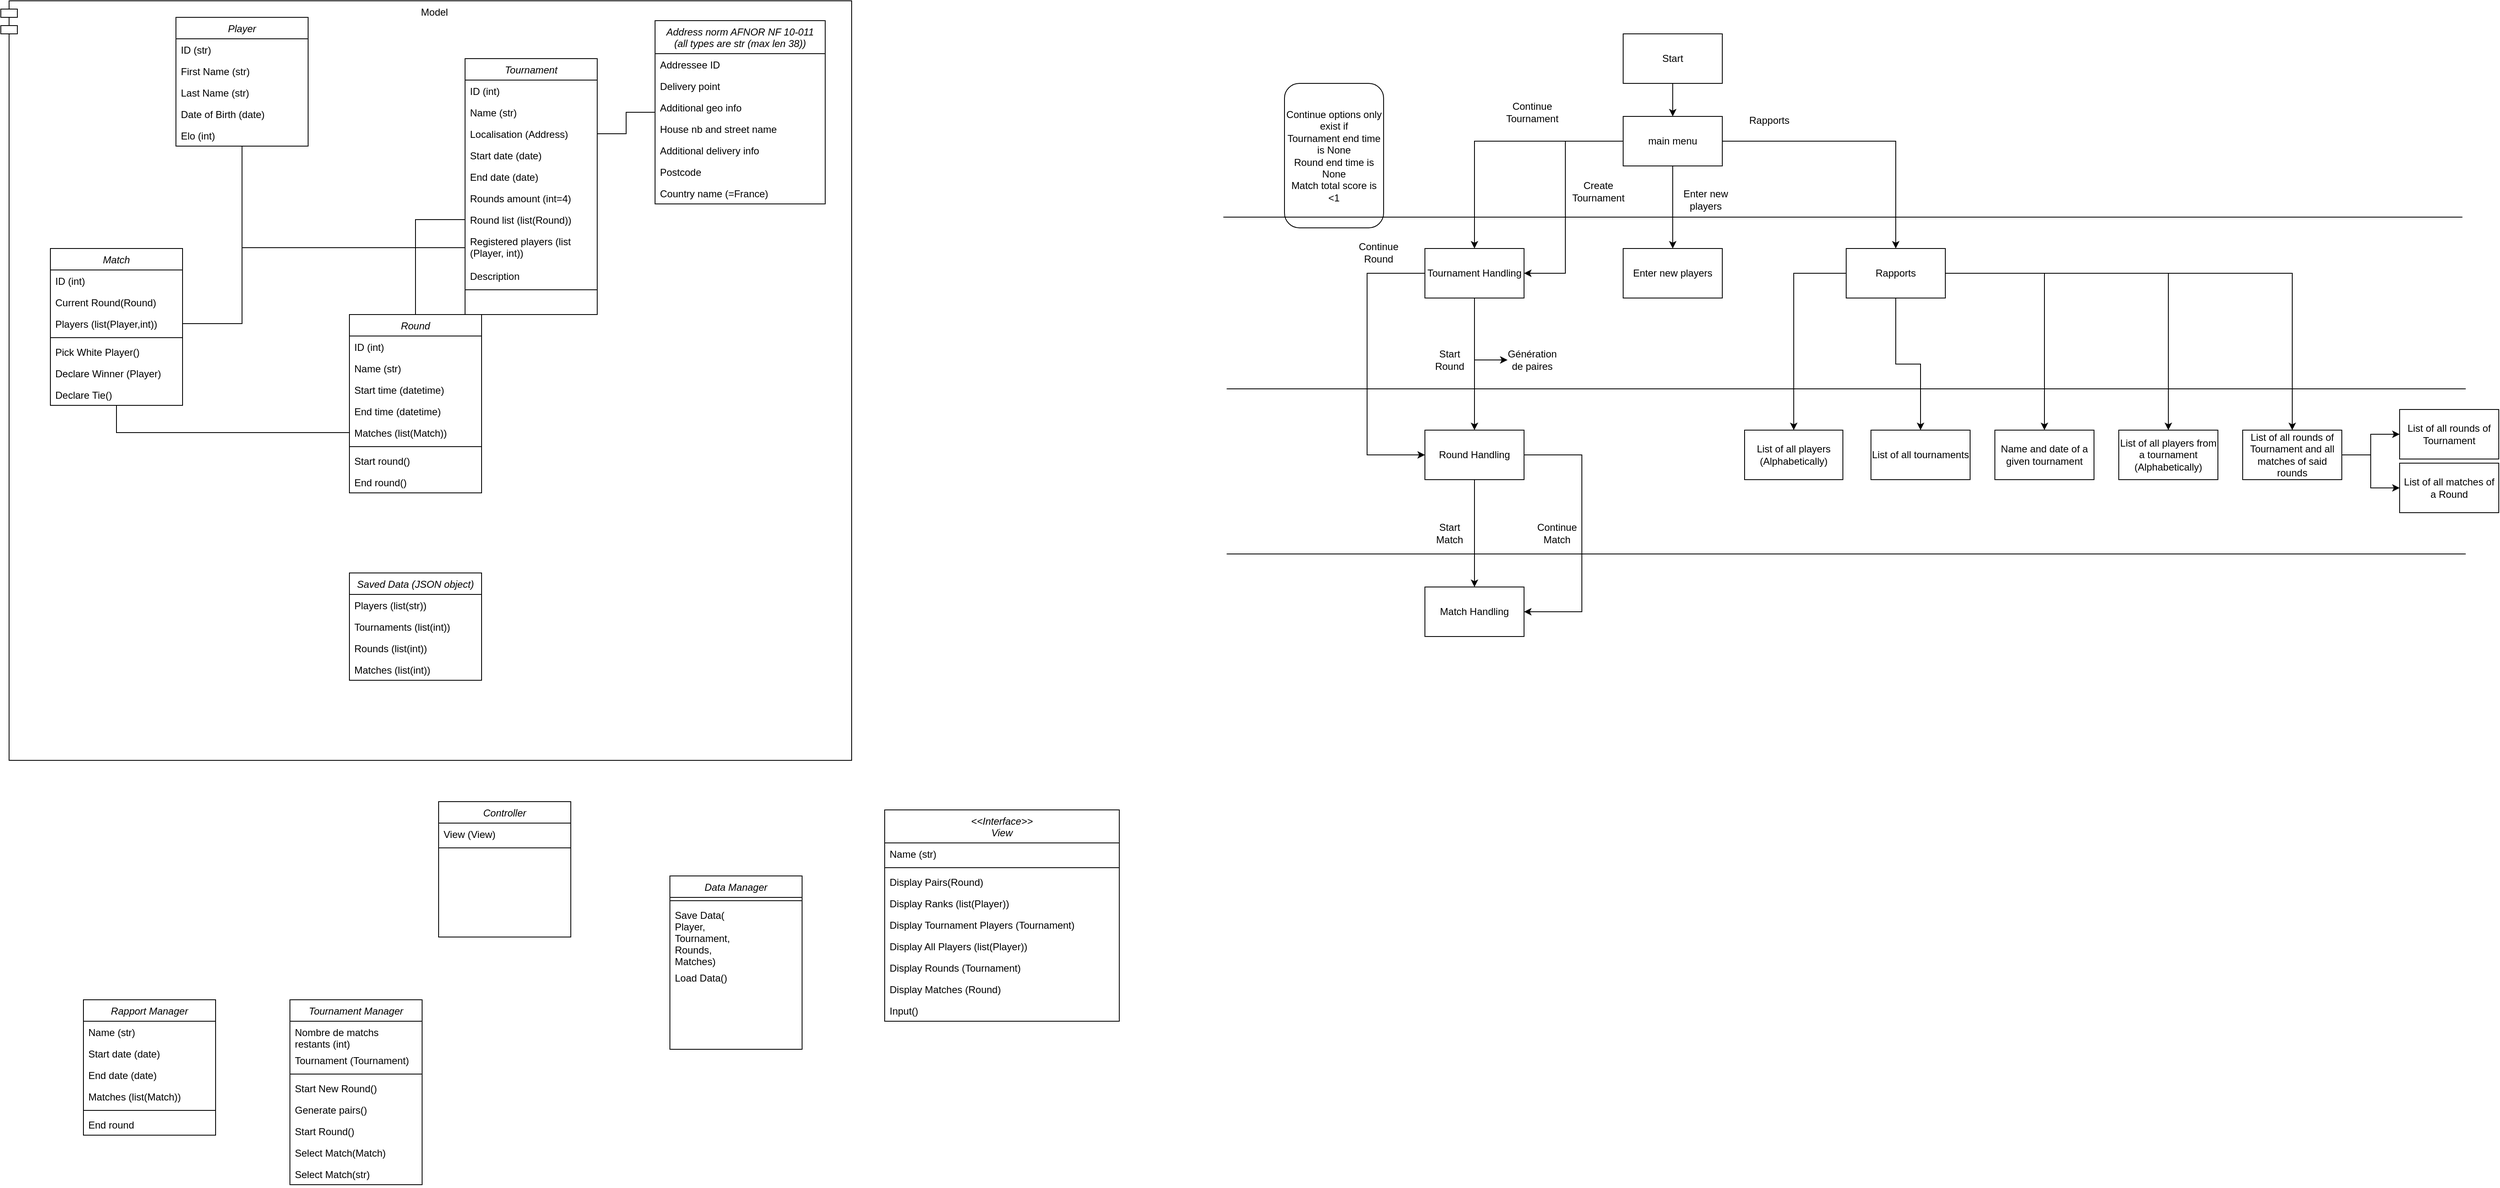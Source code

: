 <mxfile version="26.2.14">
  <diagram id="C5RBs43oDa-KdzZeNtuy" name="Page-1">
    <mxGraphModel dx="2864" dy="1141" grid="1" gridSize="10" guides="1" tooltips="1" connect="1" arrows="1" fold="1" page="1" pageScale="1" pageWidth="827" pageHeight="1169" math="0" shadow="0">
      <root>
        <mxCell id="WIyWlLk6GJQsqaUBKTNV-0" />
        <mxCell id="WIyWlLk6GJQsqaUBKTNV-1" parent="WIyWlLk6GJQsqaUBKTNV-0" />
        <mxCell id="ZnFAinwgTdMH8Z2mTddi-88" value="Model" style="shape=module;align=left;spacingLeft=20;align=center;verticalAlign=top;whiteSpace=wrap;html=1;movable=0;resizable=0;rotatable=0;deletable=0;editable=0;locked=1;connectable=0;" parent="WIyWlLk6GJQsqaUBKTNV-1" vertex="1">
          <mxGeometry x="-250" y="30" width="1030" height="920" as="geometry" />
        </mxCell>
        <mxCell id="ZnFAinwgTdMH8Z2mTddi-73" style="edgeStyle=orthogonalEdgeStyle;rounded=0;orthogonalLoop=1;jettySize=auto;html=1;endArrow=none;endFill=0;" parent="WIyWlLk6GJQsqaUBKTNV-1" source="zkfFHV4jXpPFQw0GAbJ--0" target="ZnFAinwgTdMH8Z2mTddi-44" edge="1">
          <mxGeometry relative="1" as="geometry" />
        </mxCell>
        <mxCell id="zkfFHV4jXpPFQw0GAbJ--0" value="Player" style="swimlane;fontStyle=2;align=center;verticalAlign=top;childLayout=stackLayout;horizontal=1;startSize=26;horizontalStack=0;resizeParent=1;resizeLast=0;collapsible=1;marginBottom=0;rounded=0;shadow=0;strokeWidth=1;" parent="WIyWlLk6GJQsqaUBKTNV-1" vertex="1">
          <mxGeometry x="-38" y="50" width="160" height="156" as="geometry">
            <mxRectangle x="230" y="140" width="160" height="26" as="alternateBounds" />
          </mxGeometry>
        </mxCell>
        <mxCell id="Ec7sMzVdLCX5uUoUKSBG-9" value="ID (str)" style="text;align=left;verticalAlign=top;spacingLeft=4;spacingRight=4;overflow=hidden;rotatable=0;points=[[0,0.5],[1,0.5]];portConstraint=eastwest;" parent="zkfFHV4jXpPFQw0GAbJ--0" vertex="1">
          <mxGeometry y="26" width="160" height="26" as="geometry" />
        </mxCell>
        <mxCell id="zkfFHV4jXpPFQw0GAbJ--1" value="First Name (str)" style="text;align=left;verticalAlign=top;spacingLeft=4;spacingRight=4;overflow=hidden;rotatable=0;points=[[0,0.5],[1,0.5]];portConstraint=eastwest;" parent="zkfFHV4jXpPFQw0GAbJ--0" vertex="1">
          <mxGeometry y="52" width="160" height="26" as="geometry" />
        </mxCell>
        <mxCell id="ZnFAinwgTdMH8Z2mTddi-0" value="Last Name (str)" style="text;align=left;verticalAlign=top;spacingLeft=4;spacingRight=4;overflow=hidden;rotatable=0;points=[[0,0.5],[1,0.5]];portConstraint=eastwest;" parent="zkfFHV4jXpPFQw0GAbJ--0" vertex="1">
          <mxGeometry y="78" width="160" height="26" as="geometry" />
        </mxCell>
        <mxCell id="zkfFHV4jXpPFQw0GAbJ--2" value="Date of Birth (date)" style="text;align=left;verticalAlign=top;spacingLeft=4;spacingRight=4;overflow=hidden;rotatable=0;points=[[0,0.5],[1,0.5]];portConstraint=eastwest;rounded=0;shadow=0;html=0;" parent="zkfFHV4jXpPFQw0GAbJ--0" vertex="1">
          <mxGeometry y="104" width="160" height="26" as="geometry" />
        </mxCell>
        <mxCell id="zkfFHV4jXpPFQw0GAbJ--3" value="Elo (int)" style="text;align=left;verticalAlign=top;spacingLeft=4;spacingRight=4;overflow=hidden;rotatable=0;points=[[0,0.5],[1,0.5]];portConstraint=eastwest;rounded=0;shadow=0;html=0;" parent="zkfFHV4jXpPFQw0GAbJ--0" vertex="1">
          <mxGeometry y="130" width="160" height="26" as="geometry" />
        </mxCell>
        <mxCell id="ZnFAinwgTdMH8Z2mTddi-27" value="Tournament" style="swimlane;fontStyle=2;align=center;verticalAlign=top;childLayout=stackLayout;horizontal=1;startSize=26;horizontalStack=0;resizeParent=1;resizeLast=0;collapsible=1;marginBottom=0;rounded=0;shadow=0;strokeWidth=1;" parent="WIyWlLk6GJQsqaUBKTNV-1" vertex="1">
          <mxGeometry x="312" y="100" width="160" height="310" as="geometry">
            <mxRectangle x="230" y="140" width="160" height="26" as="alternateBounds" />
          </mxGeometry>
        </mxCell>
        <mxCell id="Ec7sMzVdLCX5uUoUKSBG-7" value="ID (int)" style="text;align=left;verticalAlign=top;spacingLeft=4;spacingRight=4;overflow=hidden;rotatable=0;points=[[0,0.5],[1,0.5]];portConstraint=eastwest;" parent="ZnFAinwgTdMH8Z2mTddi-27" vertex="1">
          <mxGeometry y="26" width="160" height="26" as="geometry" />
        </mxCell>
        <mxCell id="ZnFAinwgTdMH8Z2mTddi-30" value="Name (str)" style="text;align=left;verticalAlign=top;spacingLeft=4;spacingRight=4;overflow=hidden;rotatable=0;points=[[0,0.5],[1,0.5]];portConstraint=eastwest;" parent="ZnFAinwgTdMH8Z2mTddi-27" vertex="1">
          <mxGeometry y="52" width="160" height="26" as="geometry" />
        </mxCell>
        <mxCell id="ZnFAinwgTdMH8Z2mTddi-32" value="Localisation (Address)" style="text;align=left;verticalAlign=top;spacingLeft=4;spacingRight=4;overflow=hidden;rotatable=0;points=[[0,0.5],[1,0.5]];portConstraint=eastwest;rounded=0;shadow=0;html=0;" parent="ZnFAinwgTdMH8Z2mTddi-27" vertex="1">
          <mxGeometry y="78" width="160" height="26" as="geometry" />
        </mxCell>
        <mxCell id="ZnFAinwgTdMH8Z2mTddi-31" value="Start date (date)" style="text;align=left;verticalAlign=top;spacingLeft=4;spacingRight=4;overflow=hidden;rotatable=0;points=[[0,0.5],[1,0.5]];portConstraint=eastwest;rounded=0;shadow=0;html=0;" parent="ZnFAinwgTdMH8Z2mTddi-27" vertex="1">
          <mxGeometry y="104" width="160" height="26" as="geometry" />
        </mxCell>
        <mxCell id="ZnFAinwgTdMH8Z2mTddi-43" value="End date (date)" style="text;align=left;verticalAlign=top;spacingLeft=4;spacingRight=4;overflow=hidden;rotatable=0;points=[[0,0.5],[1,0.5]];portConstraint=eastwest;rounded=0;shadow=0;html=0;" parent="ZnFAinwgTdMH8Z2mTddi-27" vertex="1">
          <mxGeometry y="130" width="160" height="26" as="geometry" />
        </mxCell>
        <mxCell id="ZnFAinwgTdMH8Z2mTddi-28" value="Rounds amount (int=4)" style="text;align=left;verticalAlign=top;spacingLeft=4;spacingRight=4;overflow=hidden;rotatable=0;points=[[0,0.5],[1,0.5]];portConstraint=eastwest;" parent="ZnFAinwgTdMH8Z2mTddi-27" vertex="1">
          <mxGeometry y="156" width="160" height="26" as="geometry" />
        </mxCell>
        <mxCell id="ZnFAinwgTdMH8Z2mTddi-29" value="Round list (list(Round))" style="text;align=left;verticalAlign=top;spacingLeft=4;spacingRight=4;overflow=hidden;rotatable=0;points=[[0,0.5],[1,0.5]];portConstraint=eastwest;rounded=0;shadow=0;html=0;" parent="ZnFAinwgTdMH8Z2mTddi-27" vertex="1">
          <mxGeometry y="182" width="160" height="26" as="geometry" />
        </mxCell>
        <mxCell id="ZnFAinwgTdMH8Z2mTddi-44" value="Registered players (list&#xa;(Player, int))" style="text;align=left;verticalAlign=top;spacingLeft=4;spacingRight=4;overflow=hidden;rotatable=0;points=[[0,0.5],[1,0.5]];portConstraint=eastwest;rounded=0;shadow=0;html=0;" parent="ZnFAinwgTdMH8Z2mTddi-27" vertex="1">
          <mxGeometry y="208" width="160" height="42" as="geometry" />
        </mxCell>
        <mxCell id="ZnFAinwgTdMH8Z2mTddi-45" value="Description" style="text;align=left;verticalAlign=top;spacingLeft=4;spacingRight=4;overflow=hidden;rotatable=0;points=[[0,0.5],[1,0.5]];portConstraint=eastwest;rounded=0;shadow=0;html=0;" parent="ZnFAinwgTdMH8Z2mTddi-27" vertex="1">
          <mxGeometry y="250" width="160" height="26" as="geometry" />
        </mxCell>
        <mxCell id="ZnFAinwgTdMH8Z2mTddi-97" value="" style="line;strokeWidth=1;fillColor=none;align=left;verticalAlign=middle;spacingTop=-1;spacingLeft=3;spacingRight=3;rotatable=0;labelPosition=right;points=[];portConstraint=eastwest;strokeColor=inherit;" parent="ZnFAinwgTdMH8Z2mTddi-27" vertex="1">
          <mxGeometry y="276" width="160" height="8" as="geometry" />
        </mxCell>
        <mxCell id="ZnFAinwgTdMH8Z2mTddi-72" style="edgeStyle=orthogonalEdgeStyle;rounded=0;orthogonalLoop=1;jettySize=auto;html=1;endArrow=none;endFill=0;" parent="WIyWlLk6GJQsqaUBKTNV-1" source="ZnFAinwgTdMH8Z2mTddi-34" target="ZnFAinwgTdMH8Z2mTddi-32" edge="1">
          <mxGeometry relative="1" as="geometry" />
        </mxCell>
        <mxCell id="ZnFAinwgTdMH8Z2mTddi-34" value="Address norm AFNOR NF 10-011 &#xa;(all types are str (max len 38))" style="swimlane;fontStyle=2;align=center;verticalAlign=top;childLayout=stackLayout;horizontal=1;startSize=40;horizontalStack=0;resizeParent=1;resizeLast=0;collapsible=1;marginBottom=0;rounded=0;shadow=0;strokeWidth=1;" parent="WIyWlLk6GJQsqaUBKTNV-1" vertex="1">
          <mxGeometry x="542" y="54" width="206" height="222" as="geometry">
            <mxRectangle x="230" y="140" width="160" height="26" as="alternateBounds" />
          </mxGeometry>
        </mxCell>
        <mxCell id="ZnFAinwgTdMH8Z2mTddi-35" value="Addressee ID " style="text;align=left;verticalAlign=top;spacingLeft=4;spacingRight=4;overflow=hidden;rotatable=0;points=[[0,0.5],[1,0.5]];portConstraint=eastwest;" parent="ZnFAinwgTdMH8Z2mTddi-34" vertex="1">
          <mxGeometry y="40" width="206" height="26" as="geometry" />
        </mxCell>
        <mxCell id="ZnFAinwgTdMH8Z2mTddi-36" value="Delivery point " style="text;align=left;verticalAlign=top;spacingLeft=4;spacingRight=4;overflow=hidden;rotatable=0;points=[[0,0.5],[1,0.5]];portConstraint=eastwest;" parent="ZnFAinwgTdMH8Z2mTddi-34" vertex="1">
          <mxGeometry y="66" width="206" height="26" as="geometry" />
        </mxCell>
        <mxCell id="ZnFAinwgTdMH8Z2mTddi-37" value="Additional geo info " style="text;align=left;verticalAlign=top;spacingLeft=4;spacingRight=4;overflow=hidden;rotatable=0;points=[[0,0.5],[1,0.5]];portConstraint=eastwest;rounded=0;shadow=0;html=0;" parent="ZnFAinwgTdMH8Z2mTddi-34" vertex="1">
          <mxGeometry y="92" width="206" height="26" as="geometry" />
        </mxCell>
        <mxCell id="ZnFAinwgTdMH8Z2mTddi-38" value="House nb and street name " style="text;align=left;verticalAlign=top;spacingLeft=4;spacingRight=4;overflow=hidden;rotatable=0;points=[[0,0.5],[1,0.5]];portConstraint=eastwest;rounded=0;shadow=0;html=0;" parent="ZnFAinwgTdMH8Z2mTddi-34" vertex="1">
          <mxGeometry y="118" width="206" height="26" as="geometry" />
        </mxCell>
        <mxCell id="ZnFAinwgTdMH8Z2mTddi-39" value="Additional delivery info" style="text;align=left;verticalAlign=top;spacingLeft=4;spacingRight=4;overflow=hidden;rotatable=0;points=[[0,0.5],[1,0.5]];portConstraint=eastwest;rounded=0;shadow=0;html=0;" parent="ZnFAinwgTdMH8Z2mTddi-34" vertex="1">
          <mxGeometry y="144" width="206" height="26" as="geometry" />
        </mxCell>
        <mxCell id="ZnFAinwgTdMH8Z2mTddi-41" value="Postcode" style="text;align=left;verticalAlign=top;spacingLeft=4;spacingRight=4;overflow=hidden;rotatable=0;points=[[0,0.5],[1,0.5]];portConstraint=eastwest;rounded=0;shadow=0;html=0;" parent="ZnFAinwgTdMH8Z2mTddi-34" vertex="1">
          <mxGeometry y="170" width="206" height="26" as="geometry" />
        </mxCell>
        <mxCell id="ZnFAinwgTdMH8Z2mTddi-42" value="Country name (=France)" style="text;align=left;verticalAlign=top;spacingLeft=4;spacingRight=4;overflow=hidden;rotatable=0;points=[[0,0.5],[1,0.5]];portConstraint=eastwest;rounded=0;shadow=0;html=0;" parent="ZnFAinwgTdMH8Z2mTddi-34" vertex="1">
          <mxGeometry y="196" width="206" height="26" as="geometry" />
        </mxCell>
        <mxCell id="ZnFAinwgTdMH8Z2mTddi-75" style="edgeStyle=orthogonalEdgeStyle;rounded=0;orthogonalLoop=1;jettySize=auto;html=1;endArrow=none;endFill=0;" parent="WIyWlLk6GJQsqaUBKTNV-1" source="ZnFAinwgTdMH8Z2mTddi-52" target="ZnFAinwgTdMH8Z2mTddi-29" edge="1">
          <mxGeometry relative="1" as="geometry" />
        </mxCell>
        <mxCell id="ZnFAinwgTdMH8Z2mTddi-52" value="Round" style="swimlane;fontStyle=2;align=center;verticalAlign=top;childLayout=stackLayout;horizontal=1;startSize=26;horizontalStack=0;resizeParent=1;resizeLast=0;collapsible=1;marginBottom=0;rounded=0;shadow=0;strokeWidth=1;" parent="WIyWlLk6GJQsqaUBKTNV-1" vertex="1">
          <mxGeometry x="172" y="410" width="160" height="216" as="geometry">
            <mxRectangle x="230" y="140" width="160" height="26" as="alternateBounds" />
          </mxGeometry>
        </mxCell>
        <mxCell id="Ec7sMzVdLCX5uUoUKSBG-8" value="ID (int)" style="text;align=left;verticalAlign=top;spacingLeft=4;spacingRight=4;overflow=hidden;rotatable=0;points=[[0,0.5],[1,0.5]];portConstraint=eastwest;" parent="ZnFAinwgTdMH8Z2mTddi-52" vertex="1">
          <mxGeometry y="26" width="160" height="26" as="geometry" />
        </mxCell>
        <mxCell id="ZnFAinwgTdMH8Z2mTddi-53" value="Name (str)" style="text;align=left;verticalAlign=top;spacingLeft=4;spacingRight=4;overflow=hidden;rotatable=0;points=[[0,0.5],[1,0.5]];portConstraint=eastwest;" parent="ZnFAinwgTdMH8Z2mTddi-52" vertex="1">
          <mxGeometry y="52" width="160" height="26" as="geometry" />
        </mxCell>
        <mxCell id="ZnFAinwgTdMH8Z2mTddi-78" value="Start time (datetime)" style="text;align=left;verticalAlign=top;spacingLeft=4;spacingRight=4;overflow=hidden;rotatable=0;points=[[0,0.5],[1,0.5]];portConstraint=eastwest;rounded=0;shadow=0;html=0;" parent="ZnFAinwgTdMH8Z2mTddi-52" vertex="1">
          <mxGeometry y="78" width="160" height="26" as="geometry" />
        </mxCell>
        <mxCell id="ZnFAinwgTdMH8Z2mTddi-79" value="End time (datetime)" style="text;align=left;verticalAlign=top;spacingLeft=4;spacingRight=4;overflow=hidden;rotatable=0;points=[[0,0.5],[1,0.5]];portConstraint=eastwest;rounded=0;shadow=0;html=0;" parent="ZnFAinwgTdMH8Z2mTddi-52" vertex="1">
          <mxGeometry y="104" width="160" height="26" as="geometry" />
        </mxCell>
        <mxCell id="ZnFAinwgTdMH8Z2mTddi-54" value="Matches (list(Match))" style="text;align=left;verticalAlign=top;spacingLeft=4;spacingRight=4;overflow=hidden;rotatable=0;points=[[0,0.5],[1,0.5]];portConstraint=eastwest;rounded=0;shadow=0;html=0;" parent="ZnFAinwgTdMH8Z2mTddi-52" vertex="1">
          <mxGeometry y="130" width="160" height="26" as="geometry" />
        </mxCell>
        <mxCell id="ZnFAinwgTdMH8Z2mTddi-69" value="" style="line;strokeWidth=1;fillColor=none;align=left;verticalAlign=middle;spacingTop=-1;spacingLeft=3;spacingRight=3;rotatable=0;labelPosition=right;points=[];portConstraint=eastwest;strokeColor=inherit;" parent="ZnFAinwgTdMH8Z2mTddi-52" vertex="1">
          <mxGeometry y="156" width="160" height="8" as="geometry" />
        </mxCell>
        <mxCell id="ZnFAinwgTdMH8Z2mTddi-82" value="Start round()" style="text;align=left;verticalAlign=top;spacingLeft=4;spacingRight=4;overflow=hidden;rotatable=0;points=[[0,0.5],[1,0.5]];portConstraint=eastwest;rounded=0;shadow=0;html=0;" parent="ZnFAinwgTdMH8Z2mTddi-52" vertex="1">
          <mxGeometry y="164" width="160" height="26" as="geometry" />
        </mxCell>
        <mxCell id="RgN3SPNd3dIga-DM6VTm-29" value="End round()" style="text;align=left;verticalAlign=top;spacingLeft=4;spacingRight=4;overflow=hidden;rotatable=0;points=[[0,0.5],[1,0.5]];portConstraint=eastwest;rounded=0;shadow=0;html=0;" parent="ZnFAinwgTdMH8Z2mTddi-52" vertex="1">
          <mxGeometry y="190" width="160" height="26" as="geometry" />
        </mxCell>
        <mxCell id="ZnFAinwgTdMH8Z2mTddi-83" style="edgeStyle=orthogonalEdgeStyle;rounded=0;orthogonalLoop=1;jettySize=auto;html=1;endArrow=none;endFill=0;" parent="WIyWlLk6GJQsqaUBKTNV-1" source="ZnFAinwgTdMH8Z2mTddi-76" target="ZnFAinwgTdMH8Z2mTddi-54" edge="1">
          <mxGeometry relative="1" as="geometry" />
        </mxCell>
        <mxCell id="ZnFAinwgTdMH8Z2mTddi-76" value="Match" style="swimlane;fontStyle=2;align=center;verticalAlign=top;childLayout=stackLayout;horizontal=1;startSize=26;horizontalStack=0;resizeParent=1;resizeLast=0;collapsible=1;marginBottom=0;rounded=0;shadow=0;strokeWidth=1;" parent="WIyWlLk6GJQsqaUBKTNV-1" vertex="1">
          <mxGeometry x="-190" y="330" width="160" height="190" as="geometry">
            <mxRectangle x="230" y="140" width="160" height="26" as="alternateBounds" />
          </mxGeometry>
        </mxCell>
        <mxCell id="Ec7sMzVdLCX5uUoUKSBG-10" value="ID (int)" style="text;align=left;verticalAlign=top;spacingLeft=4;spacingRight=4;overflow=hidden;rotatable=0;points=[[0,0.5],[1,0.5]];portConstraint=eastwest;" parent="ZnFAinwgTdMH8Z2mTddi-76" vertex="1">
          <mxGeometry y="26" width="160" height="26" as="geometry" />
        </mxCell>
        <mxCell id="Ec7sMzVdLCX5uUoUKSBG-42" value="Current Round(Round)" style="text;align=left;verticalAlign=top;spacingLeft=4;spacingRight=4;overflow=hidden;rotatable=0;points=[[0,0.5],[1,0.5]];portConstraint=eastwest;" parent="ZnFAinwgTdMH8Z2mTddi-76" vertex="1">
          <mxGeometry y="52" width="160" height="26" as="geometry" />
        </mxCell>
        <mxCell id="ZnFAinwgTdMH8Z2mTddi-80" value="Players (list(Player,int))" style="text;align=left;verticalAlign=top;spacingLeft=4;spacingRight=4;overflow=hidden;rotatable=0;points=[[0,0.5],[1,0.5]];portConstraint=eastwest;rounded=0;shadow=0;html=0;" parent="ZnFAinwgTdMH8Z2mTddi-76" vertex="1">
          <mxGeometry y="78" width="160" height="26" as="geometry" />
        </mxCell>
        <mxCell id="ZnFAinwgTdMH8Z2mTddi-81" value="" style="line;strokeWidth=1;fillColor=none;align=left;verticalAlign=middle;spacingTop=-1;spacingLeft=3;spacingRight=3;rotatable=0;labelPosition=right;points=[];portConstraint=eastwest;strokeColor=inherit;" parent="ZnFAinwgTdMH8Z2mTddi-76" vertex="1">
          <mxGeometry y="104" width="160" height="8" as="geometry" />
        </mxCell>
        <mxCell id="ZnFAinwgTdMH8Z2mTddi-86" value="Pick White Player()" style="text;align=left;verticalAlign=top;spacingLeft=4;spacingRight=4;overflow=hidden;rotatable=0;points=[[0,0.5],[1,0.5]];portConstraint=eastwest;rounded=0;shadow=0;html=0;" parent="ZnFAinwgTdMH8Z2mTddi-76" vertex="1">
          <mxGeometry y="112" width="160" height="26" as="geometry" />
        </mxCell>
        <mxCell id="ZnFAinwgTdMH8Z2mTddi-68" value="Declare Winner (Player)" style="text;align=left;verticalAlign=top;spacingLeft=4;spacingRight=4;overflow=hidden;rotatable=0;points=[[0,0.5],[1,0.5]];portConstraint=eastwest;rounded=0;shadow=0;html=0;" parent="ZnFAinwgTdMH8Z2mTddi-76" vertex="1">
          <mxGeometry y="138" width="160" height="26" as="geometry" />
        </mxCell>
        <mxCell id="ZnFAinwgTdMH8Z2mTddi-85" value="Declare Tie()" style="text;align=left;verticalAlign=top;spacingLeft=4;spacingRight=4;overflow=hidden;rotatable=0;points=[[0,0.5],[1,0.5]];portConstraint=eastwest;rounded=0;shadow=0;html=0;" parent="ZnFAinwgTdMH8Z2mTddi-76" vertex="1">
          <mxGeometry y="164" width="160" height="26" as="geometry" />
        </mxCell>
        <mxCell id="ZnFAinwgTdMH8Z2mTddi-84" style="edgeStyle=orthogonalEdgeStyle;rounded=0;orthogonalLoop=1;jettySize=auto;html=1;endArrow=none;endFill=0;" parent="WIyWlLk6GJQsqaUBKTNV-1" source="zkfFHV4jXpPFQw0GAbJ--0" target="ZnFAinwgTdMH8Z2mTddi-80" edge="1">
          <mxGeometry relative="1" as="geometry">
            <mxPoint x="52" y="242" as="sourcePoint" />
            <mxPoint x="112" y="547" as="targetPoint" />
          </mxGeometry>
        </mxCell>
        <mxCell id="ZnFAinwgTdMH8Z2mTddi-98" value="Rapport Manager" style="swimlane;fontStyle=2;align=center;verticalAlign=top;childLayout=stackLayout;horizontal=1;startSize=26;horizontalStack=0;resizeParent=1;resizeLast=0;collapsible=1;marginBottom=0;rounded=0;shadow=0;strokeWidth=1;" parent="WIyWlLk6GJQsqaUBKTNV-1" vertex="1">
          <mxGeometry x="-150" y="1240" width="160" height="164" as="geometry">
            <mxRectangle x="230" y="140" width="160" height="26" as="alternateBounds" />
          </mxGeometry>
        </mxCell>
        <mxCell id="ZnFAinwgTdMH8Z2mTddi-99" value="Name (str)" style="text;align=left;verticalAlign=top;spacingLeft=4;spacingRight=4;overflow=hidden;rotatable=0;points=[[0,0.5],[1,0.5]];portConstraint=eastwest;" parent="ZnFAinwgTdMH8Z2mTddi-98" vertex="1">
          <mxGeometry y="26" width="160" height="26" as="geometry" />
        </mxCell>
        <mxCell id="ZnFAinwgTdMH8Z2mTddi-100" value="Start date (date)" style="text;align=left;verticalAlign=top;spacingLeft=4;spacingRight=4;overflow=hidden;rotatable=0;points=[[0,0.5],[1,0.5]];portConstraint=eastwest;rounded=0;shadow=0;html=0;" parent="ZnFAinwgTdMH8Z2mTddi-98" vertex="1">
          <mxGeometry y="52" width="160" height="26" as="geometry" />
        </mxCell>
        <mxCell id="ZnFAinwgTdMH8Z2mTddi-101" value="End date (date)" style="text;align=left;verticalAlign=top;spacingLeft=4;spacingRight=4;overflow=hidden;rotatable=0;points=[[0,0.5],[1,0.5]];portConstraint=eastwest;rounded=0;shadow=0;html=0;" parent="ZnFAinwgTdMH8Z2mTddi-98" vertex="1">
          <mxGeometry y="78" width="160" height="26" as="geometry" />
        </mxCell>
        <mxCell id="ZnFAinwgTdMH8Z2mTddi-102" value="Matches (list(Match))" style="text;align=left;verticalAlign=top;spacingLeft=4;spacingRight=4;overflow=hidden;rotatable=0;points=[[0,0.5],[1,0.5]];portConstraint=eastwest;rounded=0;shadow=0;html=0;" parent="ZnFAinwgTdMH8Z2mTddi-98" vertex="1">
          <mxGeometry y="104" width="160" height="26" as="geometry" />
        </mxCell>
        <mxCell id="ZnFAinwgTdMH8Z2mTddi-103" value="" style="line;strokeWidth=1;fillColor=none;align=left;verticalAlign=middle;spacingTop=-1;spacingLeft=3;spacingRight=3;rotatable=0;labelPosition=right;points=[];portConstraint=eastwest;strokeColor=inherit;" parent="ZnFAinwgTdMH8Z2mTddi-98" vertex="1">
          <mxGeometry y="130" width="160" height="8" as="geometry" />
        </mxCell>
        <mxCell id="ZnFAinwgTdMH8Z2mTddi-104" value="End round" style="text;align=left;verticalAlign=top;spacingLeft=4;spacingRight=4;overflow=hidden;rotatable=0;points=[[0,0.5],[1,0.5]];portConstraint=eastwest;rounded=0;shadow=0;html=0;" parent="ZnFAinwgTdMH8Z2mTddi-98" vertex="1">
          <mxGeometry y="138" width="160" height="26" as="geometry" />
        </mxCell>
        <mxCell id="ZnFAinwgTdMH8Z2mTddi-112" value="Tournament Manager" style="swimlane;fontStyle=2;align=center;verticalAlign=top;childLayout=stackLayout;horizontal=1;startSize=26;horizontalStack=0;resizeParent=1;resizeLast=0;collapsible=1;marginBottom=0;rounded=0;shadow=0;strokeWidth=1;" parent="WIyWlLk6GJQsqaUBKTNV-1" vertex="1">
          <mxGeometry x="100" y="1240" width="160" height="224" as="geometry">
            <mxRectangle x="230" y="140" width="160" height="26" as="alternateBounds" />
          </mxGeometry>
        </mxCell>
        <mxCell id="ZnFAinwgTdMH8Z2mTddi-113" value="Nombre de matchs&#xa;restants (int)&#xa;" style="text;align=left;verticalAlign=top;spacingLeft=4;spacingRight=4;overflow=hidden;rotatable=0;points=[[0,0.5],[1,0.5]];portConstraint=eastwest;" parent="ZnFAinwgTdMH8Z2mTddi-112" vertex="1">
          <mxGeometry y="26" width="160" height="34" as="geometry" />
        </mxCell>
        <mxCell id="ZnFAinwgTdMH8Z2mTddi-114" value="Tournament (Tournament)" style="text;align=left;verticalAlign=top;spacingLeft=4;spacingRight=4;overflow=hidden;rotatable=0;points=[[0,0.5],[1,0.5]];portConstraint=eastwest;rounded=0;shadow=0;html=0;" parent="ZnFAinwgTdMH8Z2mTddi-112" vertex="1">
          <mxGeometry y="60" width="160" height="26" as="geometry" />
        </mxCell>
        <mxCell id="ZnFAinwgTdMH8Z2mTddi-117" value="" style="line;strokeWidth=1;fillColor=none;align=left;verticalAlign=middle;spacingTop=-1;spacingLeft=3;spacingRight=3;rotatable=0;labelPosition=right;points=[];portConstraint=eastwest;strokeColor=inherit;" parent="ZnFAinwgTdMH8Z2mTddi-112" vertex="1">
          <mxGeometry y="86" width="160" height="8" as="geometry" />
        </mxCell>
        <mxCell id="RgN3SPNd3dIga-DM6VTm-24" value="Start New Round()" style="text;align=left;verticalAlign=top;spacingLeft=4;spacingRight=4;overflow=hidden;rotatable=0;points=[[0,0.5],[1,0.5]];portConstraint=eastwest;rounded=0;shadow=0;html=0;" parent="ZnFAinwgTdMH8Z2mTddi-112" vertex="1">
          <mxGeometry y="94" width="160" height="26" as="geometry" />
        </mxCell>
        <mxCell id="ZnFAinwgTdMH8Z2mTddi-118" value="Generate pairs()" style="text;align=left;verticalAlign=top;spacingLeft=4;spacingRight=4;overflow=hidden;rotatable=0;points=[[0,0.5],[1,0.5]];portConstraint=eastwest;rounded=0;shadow=0;html=0;" parent="ZnFAinwgTdMH8Z2mTddi-112" vertex="1">
          <mxGeometry y="120" width="160" height="26" as="geometry" />
        </mxCell>
        <mxCell id="RgN3SPNd3dIga-DM6VTm-25" value="Start Round()" style="text;align=left;verticalAlign=top;spacingLeft=4;spacingRight=4;overflow=hidden;rotatable=0;points=[[0,0.5],[1,0.5]];portConstraint=eastwest;rounded=0;shadow=0;html=0;" parent="ZnFAinwgTdMH8Z2mTddi-112" vertex="1">
          <mxGeometry y="146" width="160" height="26" as="geometry" />
        </mxCell>
        <mxCell id="RgN3SPNd3dIga-DM6VTm-26" value="Select Match(Match)" style="text;align=left;verticalAlign=top;spacingLeft=4;spacingRight=4;overflow=hidden;rotatable=0;points=[[0,0.5],[1,0.5]];portConstraint=eastwest;rounded=0;shadow=0;html=0;" parent="ZnFAinwgTdMH8Z2mTddi-112" vertex="1">
          <mxGeometry y="172" width="160" height="26" as="geometry" />
        </mxCell>
        <mxCell id="RgN3SPNd3dIga-DM6VTm-27" value="Select Match(str)" style="text;align=left;verticalAlign=top;spacingLeft=4;spacingRight=4;overflow=hidden;rotatable=0;points=[[0,0.5],[1,0.5]];portConstraint=eastwest;rounded=0;shadow=0;html=0;" parent="ZnFAinwgTdMH8Z2mTddi-112" vertex="1">
          <mxGeometry y="198" width="160" height="26" as="geometry" />
        </mxCell>
        <mxCell id="ZnFAinwgTdMH8Z2mTddi-119" value="&lt;&lt;Interface&gt;&gt;&#xa;View" style="swimlane;fontStyle=2;align=center;verticalAlign=top;childLayout=stackLayout;horizontal=1;startSize=40;horizontalStack=0;resizeParent=1;resizeLast=0;collapsible=1;marginBottom=0;rounded=0;shadow=0;strokeWidth=1;" parent="WIyWlLk6GJQsqaUBKTNV-1" vertex="1">
          <mxGeometry x="820" y="1010" width="284" height="256" as="geometry">
            <mxRectangle x="230" y="140" width="160" height="26" as="alternateBounds" />
          </mxGeometry>
        </mxCell>
        <mxCell id="ZnFAinwgTdMH8Z2mTddi-120" value="Name (str)" style="text;align=left;verticalAlign=top;spacingLeft=4;spacingRight=4;overflow=hidden;rotatable=0;points=[[0,0.5],[1,0.5]];portConstraint=eastwest;" parent="ZnFAinwgTdMH8Z2mTddi-119" vertex="1">
          <mxGeometry y="40" width="284" height="26" as="geometry" />
        </mxCell>
        <mxCell id="ZnFAinwgTdMH8Z2mTddi-124" value="" style="line;strokeWidth=1;fillColor=none;align=left;verticalAlign=middle;spacingTop=-1;spacingLeft=3;spacingRight=3;rotatable=0;labelPosition=right;points=[];portConstraint=eastwest;strokeColor=inherit;" parent="ZnFAinwgTdMH8Z2mTddi-119" vertex="1">
          <mxGeometry y="66" width="284" height="8" as="geometry" />
        </mxCell>
        <mxCell id="ZnFAinwgTdMH8Z2mTddi-125" value="Display Pairs(Round)" style="text;align=left;verticalAlign=top;spacingLeft=4;spacingRight=4;overflow=hidden;rotatable=0;points=[[0,0.5],[1,0.5]];portConstraint=eastwest;rounded=0;shadow=0;html=0;" parent="ZnFAinwgTdMH8Z2mTddi-119" vertex="1">
          <mxGeometry y="74" width="284" height="26" as="geometry" />
        </mxCell>
        <mxCell id="ZnFAinwgTdMH8Z2mTddi-126" value="Display Ranks (list(Player))" style="text;align=left;verticalAlign=top;spacingLeft=4;spacingRight=4;overflow=hidden;rotatable=0;points=[[0,0.5],[1,0.5]];portConstraint=eastwest;rounded=0;shadow=0;html=0;" parent="ZnFAinwgTdMH8Z2mTddi-119" vertex="1">
          <mxGeometry y="100" width="284" height="26" as="geometry" />
        </mxCell>
        <mxCell id="ZnFAinwgTdMH8Z2mTddi-127" value="Display Tournament Players (Tournament)" style="text;align=left;verticalAlign=top;spacingLeft=4;spacingRight=4;overflow=hidden;rotatable=0;points=[[0,0.5],[1,0.5]];portConstraint=eastwest;rounded=0;shadow=0;html=0;" parent="ZnFAinwgTdMH8Z2mTddi-119" vertex="1">
          <mxGeometry y="126" width="284" height="26" as="geometry" />
        </mxCell>
        <mxCell id="ZnFAinwgTdMH8Z2mTddi-128" value="Display All Players (list(Player))" style="text;align=left;verticalAlign=top;spacingLeft=4;spacingRight=4;overflow=hidden;rotatable=0;points=[[0,0.5],[1,0.5]];portConstraint=eastwest;rounded=0;shadow=0;html=0;" parent="ZnFAinwgTdMH8Z2mTddi-119" vertex="1">
          <mxGeometry y="152" width="284" height="26" as="geometry" />
        </mxCell>
        <mxCell id="ZnFAinwgTdMH8Z2mTddi-129" value="Display Rounds (Tournament)" style="text;align=left;verticalAlign=top;spacingLeft=4;spacingRight=4;overflow=hidden;rotatable=0;points=[[0,0.5],[1,0.5]];portConstraint=eastwest;rounded=0;shadow=0;html=0;" parent="ZnFAinwgTdMH8Z2mTddi-119" vertex="1">
          <mxGeometry y="178" width="284" height="26" as="geometry" />
        </mxCell>
        <mxCell id="ZnFAinwgTdMH8Z2mTddi-130" value="Display Matches (Round)" style="text;align=left;verticalAlign=top;spacingLeft=4;spacingRight=4;overflow=hidden;rotatable=0;points=[[0,0.5],[1,0.5]];portConstraint=eastwest;rounded=0;shadow=0;html=0;" parent="ZnFAinwgTdMH8Z2mTddi-119" vertex="1">
          <mxGeometry y="204" width="284" height="26" as="geometry" />
        </mxCell>
        <mxCell id="mP6jn5miRFolyepo5zsP-6" value="Input()" style="text;align=left;verticalAlign=top;spacingLeft=4;spacingRight=4;overflow=hidden;rotatable=0;points=[[0,0.5],[1,0.5]];portConstraint=eastwest;rounded=0;shadow=0;html=0;" parent="ZnFAinwgTdMH8Z2mTddi-119" vertex="1">
          <mxGeometry y="230" width="284" height="26" as="geometry" />
        </mxCell>
        <mxCell id="Ec7sMzVdLCX5uUoUKSBG-27" value="Data Manager" style="swimlane;fontStyle=2;align=center;verticalAlign=top;childLayout=stackLayout;horizontal=1;startSize=26;horizontalStack=0;resizeParent=1;resizeLast=0;collapsible=1;marginBottom=0;rounded=0;shadow=0;strokeWidth=1;" parent="WIyWlLk6GJQsqaUBKTNV-1" vertex="1">
          <mxGeometry x="560" y="1090" width="160" height="210" as="geometry">
            <mxRectangle x="230" y="140" width="160" height="26" as="alternateBounds" />
          </mxGeometry>
        </mxCell>
        <mxCell id="Ec7sMzVdLCX5uUoUKSBG-40" value="" style="line;strokeWidth=1;fillColor=none;align=left;verticalAlign=middle;spacingTop=-1;spacingLeft=3;spacingRight=3;rotatable=0;labelPosition=right;points=[];portConstraint=eastwest;strokeColor=inherit;" parent="Ec7sMzVdLCX5uUoUKSBG-27" vertex="1">
          <mxGeometry y="26" width="160" height="8" as="geometry" />
        </mxCell>
        <mxCell id="Ec7sMzVdLCX5uUoUKSBG-39" value="Save Data(&#xa;Player, &#xa;Tournament,&#xa;Rounds,&#xa;Matches)" style="text;align=left;verticalAlign=top;spacingLeft=4;spacingRight=4;overflow=hidden;rotatable=0;points=[[0,0.5],[1,0.5]];portConstraint=eastwest;rounded=0;shadow=0;html=0;" parent="Ec7sMzVdLCX5uUoUKSBG-27" vertex="1">
          <mxGeometry y="34" width="160" height="76" as="geometry" />
        </mxCell>
        <mxCell id="wuQllGLFp1cvSwpLU2AG-0" value="Load Data()" style="text;align=left;verticalAlign=top;spacingLeft=4;spacingRight=4;overflow=hidden;rotatable=0;points=[[0,0.5],[1,0.5]];portConstraint=eastwest;rounded=0;shadow=0;html=0;" parent="Ec7sMzVdLCX5uUoUKSBG-27" vertex="1">
          <mxGeometry y="110" width="160" height="28" as="geometry" />
        </mxCell>
        <mxCell id="mP6jn5miRFolyepo5zsP-0" value="Saved Data (JSON object)" style="swimlane;fontStyle=2;align=center;verticalAlign=top;childLayout=stackLayout;horizontal=1;startSize=26;horizontalStack=0;resizeParent=1;resizeLast=0;collapsible=1;marginBottom=0;rounded=0;shadow=0;strokeWidth=1;" parent="WIyWlLk6GJQsqaUBKTNV-1" vertex="1">
          <mxGeometry x="172" y="723" width="160" height="130" as="geometry">
            <mxRectangle x="230" y="140" width="160" height="26" as="alternateBounds" />
          </mxGeometry>
        </mxCell>
        <mxCell id="mP6jn5miRFolyepo5zsP-1" value="Players (list(str))" style="text;align=left;verticalAlign=top;spacingLeft=4;spacingRight=4;overflow=hidden;rotatable=0;points=[[0,0.5],[1,0.5]];portConstraint=eastwest;" parent="mP6jn5miRFolyepo5zsP-0" vertex="1">
          <mxGeometry y="26" width="160" height="26" as="geometry" />
        </mxCell>
        <mxCell id="mP6jn5miRFolyepo5zsP-3" value="Tournaments (list(int))" style="text;align=left;verticalAlign=top;spacingLeft=4;spacingRight=4;overflow=hidden;rotatable=0;points=[[0,0.5],[1,0.5]];portConstraint=eastwest;" parent="mP6jn5miRFolyepo5zsP-0" vertex="1">
          <mxGeometry y="52" width="160" height="26" as="geometry" />
        </mxCell>
        <mxCell id="mP6jn5miRFolyepo5zsP-4" value="Rounds (list(int))" style="text;align=left;verticalAlign=top;spacingLeft=4;spacingRight=4;overflow=hidden;rotatable=0;points=[[0,0.5],[1,0.5]];portConstraint=eastwest;" parent="mP6jn5miRFolyepo5zsP-0" vertex="1">
          <mxGeometry y="78" width="160" height="26" as="geometry" />
        </mxCell>
        <mxCell id="mP6jn5miRFolyepo5zsP-5" value="Matches (list(int))" style="text;align=left;verticalAlign=top;spacingLeft=4;spacingRight=4;overflow=hidden;rotatable=0;points=[[0,0.5],[1,0.5]];portConstraint=eastwest;" parent="mP6jn5miRFolyepo5zsP-0" vertex="1">
          <mxGeometry y="104" width="160" height="26" as="geometry" />
        </mxCell>
        <mxCell id="RgN3SPNd3dIga-DM6VTm-15" value="Controller" style="swimlane;fontStyle=2;align=center;verticalAlign=top;childLayout=stackLayout;horizontal=1;startSize=26;horizontalStack=0;resizeParent=1;resizeLast=0;collapsible=1;marginBottom=0;rounded=0;shadow=0;strokeWidth=1;" parent="WIyWlLk6GJQsqaUBKTNV-1" vertex="1">
          <mxGeometry x="280" y="1000" width="160" height="164" as="geometry">
            <mxRectangle x="230" y="140" width="160" height="26" as="alternateBounds" />
          </mxGeometry>
        </mxCell>
        <mxCell id="RgN3SPNd3dIga-DM6VTm-17" value="View (View)" style="text;align=left;verticalAlign=top;spacingLeft=4;spacingRight=4;overflow=hidden;rotatable=0;points=[[0,0.5],[1,0.5]];portConstraint=eastwest;rounded=0;shadow=0;html=0;" parent="RgN3SPNd3dIga-DM6VTm-15" vertex="1">
          <mxGeometry y="26" width="160" height="26" as="geometry" />
        </mxCell>
        <mxCell id="RgN3SPNd3dIga-DM6VTm-18" value="" style="line;strokeWidth=1;fillColor=none;align=left;verticalAlign=middle;spacingTop=-1;spacingLeft=3;spacingRight=3;rotatable=0;labelPosition=right;points=[];portConstraint=eastwest;strokeColor=inherit;" parent="RgN3SPNd3dIga-DM6VTm-15" vertex="1">
          <mxGeometry y="52" width="160" height="8" as="geometry" />
        </mxCell>
        <mxCell id="CDcj-EwbmkCwF78b67gO-44" style="edgeStyle=orthogonalEdgeStyle;rounded=0;orthogonalLoop=1;jettySize=auto;html=1;" parent="WIyWlLk6GJQsqaUBKTNV-1" source="CDcj-EwbmkCwF78b67gO-0" target="CDcj-EwbmkCwF78b67gO-1" edge="1">
          <mxGeometry relative="1" as="geometry" />
        </mxCell>
        <mxCell id="CDcj-EwbmkCwF78b67gO-0" value="Start" style="rounded=0;whiteSpace=wrap;html=1;" parent="WIyWlLk6GJQsqaUBKTNV-1" vertex="1">
          <mxGeometry x="1714" y="70" width="120" height="60" as="geometry" />
        </mxCell>
        <mxCell id="CDcj-EwbmkCwF78b67gO-3" style="edgeStyle=orthogonalEdgeStyle;rounded=0;orthogonalLoop=1;jettySize=auto;html=1;" parent="WIyWlLk6GJQsqaUBKTNV-1" source="CDcj-EwbmkCwF78b67gO-1" target="CDcj-EwbmkCwF78b67gO-2" edge="1">
          <mxGeometry relative="1" as="geometry" />
        </mxCell>
        <mxCell id="CDcj-EwbmkCwF78b67gO-11" style="edgeStyle=orthogonalEdgeStyle;rounded=0;orthogonalLoop=1;jettySize=auto;html=1;" parent="WIyWlLk6GJQsqaUBKTNV-1" source="CDcj-EwbmkCwF78b67gO-1" target="CDcj-EwbmkCwF78b67gO-10" edge="1">
          <mxGeometry relative="1" as="geometry" />
        </mxCell>
        <mxCell id="CDcj-EwbmkCwF78b67gO-12" style="edgeStyle=orthogonalEdgeStyle;rounded=0;orthogonalLoop=1;jettySize=auto;html=1;" parent="WIyWlLk6GJQsqaUBKTNV-1" source="CDcj-EwbmkCwF78b67gO-1" target="CDcj-EwbmkCwF78b67gO-7" edge="1">
          <mxGeometry relative="1" as="geometry" />
        </mxCell>
        <mxCell id="CDcj-EwbmkCwF78b67gO-1" value="main menu" style="rounded=0;whiteSpace=wrap;html=1;" parent="WIyWlLk6GJQsqaUBKTNV-1" vertex="1">
          <mxGeometry x="1714" y="170" width="120" height="60" as="geometry" />
        </mxCell>
        <mxCell id="CDcj-EwbmkCwF78b67gO-17" style="edgeStyle=orthogonalEdgeStyle;rounded=0;orthogonalLoop=1;jettySize=auto;html=1;" parent="WIyWlLk6GJQsqaUBKTNV-1" source="CDcj-EwbmkCwF78b67gO-2" target="CDcj-EwbmkCwF78b67gO-15" edge="1">
          <mxGeometry relative="1" as="geometry" />
        </mxCell>
        <mxCell id="CDcj-EwbmkCwF78b67gO-19" style="edgeStyle=orthogonalEdgeStyle;rounded=0;orthogonalLoop=1;jettySize=auto;html=1;" parent="WIyWlLk6GJQsqaUBKTNV-1" source="CDcj-EwbmkCwF78b67gO-2" target="CDcj-EwbmkCwF78b67gO-15" edge="1">
          <mxGeometry relative="1" as="geometry">
            <Array as="points">
              <mxPoint x="1404" y="360" />
              <mxPoint x="1404" y="580" />
            </Array>
          </mxGeometry>
        </mxCell>
        <mxCell id="CDcj-EwbmkCwF78b67gO-2" value="&lt;div&gt;Tournament Handling&lt;/div&gt;" style="rounded=0;whiteSpace=wrap;html=1;" parent="WIyWlLk6GJQsqaUBKTNV-1" vertex="1">
          <mxGeometry x="1474" y="330" width="120" height="60" as="geometry" />
        </mxCell>
        <mxCell id="CDcj-EwbmkCwF78b67gO-4" value="Create Tournament" style="text;html=1;align=center;verticalAlign=middle;whiteSpace=wrap;rounded=0;" parent="WIyWlLk6GJQsqaUBKTNV-1" vertex="1">
          <mxGeometry x="1654" y="246" width="60" height="30" as="geometry" />
        </mxCell>
        <mxCell id="CDcj-EwbmkCwF78b67gO-5" value="Continue Tournament" style="text;html=1;align=center;verticalAlign=middle;whiteSpace=wrap;rounded=0;" parent="WIyWlLk6GJQsqaUBKTNV-1" vertex="1">
          <mxGeometry x="1574" y="150" width="60" height="30" as="geometry" />
        </mxCell>
        <mxCell id="CDcj-EwbmkCwF78b67gO-6" style="edgeStyle=orthogonalEdgeStyle;rounded=0;orthogonalLoop=1;jettySize=auto;html=1;" parent="WIyWlLk6GJQsqaUBKTNV-1" source="CDcj-EwbmkCwF78b67gO-1" target="CDcj-EwbmkCwF78b67gO-2" edge="1">
          <mxGeometry relative="1" as="geometry">
            <mxPoint x="1724" y="210" as="sourcePoint" />
            <mxPoint x="1544" y="390" as="targetPoint" />
            <Array as="points">
              <mxPoint x="1644" y="200" />
              <mxPoint x="1644" y="360" />
            </Array>
          </mxGeometry>
        </mxCell>
        <mxCell id="CDcj-EwbmkCwF78b67gO-13" style="edgeStyle=orthogonalEdgeStyle;rounded=0;orthogonalLoop=1;jettySize=auto;html=1;" parent="WIyWlLk6GJQsqaUBKTNV-1" source="CDcj-EwbmkCwF78b67gO-7" target="CDcj-EwbmkCwF78b67gO-8" edge="1">
          <mxGeometry relative="1" as="geometry" />
        </mxCell>
        <mxCell id="CDcj-EwbmkCwF78b67gO-14" style="edgeStyle=orthogonalEdgeStyle;rounded=0;orthogonalLoop=1;jettySize=auto;html=1;" parent="WIyWlLk6GJQsqaUBKTNV-1" source="CDcj-EwbmkCwF78b67gO-7" target="CDcj-EwbmkCwF78b67gO-9" edge="1">
          <mxGeometry relative="1" as="geometry" />
        </mxCell>
        <mxCell id="CDcj-EwbmkCwF78b67gO-38" style="edgeStyle=orthogonalEdgeStyle;rounded=0;orthogonalLoop=1;jettySize=auto;html=1;" parent="WIyWlLk6GJQsqaUBKTNV-1" source="CDcj-EwbmkCwF78b67gO-7" target="CDcj-EwbmkCwF78b67gO-33" edge="1">
          <mxGeometry relative="1" as="geometry" />
        </mxCell>
        <mxCell id="CDcj-EwbmkCwF78b67gO-39" style="edgeStyle=orthogonalEdgeStyle;rounded=0;orthogonalLoop=1;jettySize=auto;html=1;" parent="WIyWlLk6GJQsqaUBKTNV-1" source="CDcj-EwbmkCwF78b67gO-7" target="CDcj-EwbmkCwF78b67gO-34" edge="1">
          <mxGeometry relative="1" as="geometry" />
        </mxCell>
        <mxCell id="CDcj-EwbmkCwF78b67gO-40" style="edgeStyle=orthogonalEdgeStyle;rounded=0;orthogonalLoop=1;jettySize=auto;html=1;" parent="WIyWlLk6GJQsqaUBKTNV-1" source="CDcj-EwbmkCwF78b67gO-7" target="CDcj-EwbmkCwF78b67gO-35" edge="1">
          <mxGeometry relative="1" as="geometry" />
        </mxCell>
        <mxCell id="CDcj-EwbmkCwF78b67gO-7" value="Rapports" style="rounded=0;whiteSpace=wrap;html=1;" parent="WIyWlLk6GJQsqaUBKTNV-1" vertex="1">
          <mxGeometry x="1984" y="330" width="120" height="60" as="geometry" />
        </mxCell>
        <mxCell id="CDcj-EwbmkCwF78b67gO-8" value="List of all tournaments" style="rounded=0;whiteSpace=wrap;html=1;" parent="WIyWlLk6GJQsqaUBKTNV-1" vertex="1">
          <mxGeometry x="2014" y="550" width="120" height="60" as="geometry" />
        </mxCell>
        <mxCell id="CDcj-EwbmkCwF78b67gO-9" value="List of all players (Alphabetically)" style="rounded=0;whiteSpace=wrap;html=1;" parent="WIyWlLk6GJQsqaUBKTNV-1" vertex="1">
          <mxGeometry x="1861" y="550" width="119" height="60" as="geometry" />
        </mxCell>
        <mxCell id="CDcj-EwbmkCwF78b67gO-10" value="&lt;div&gt;Enter new players&lt;/div&gt;" style="rounded=0;whiteSpace=wrap;html=1;" parent="WIyWlLk6GJQsqaUBKTNV-1" vertex="1">
          <mxGeometry x="1714" y="330" width="120" height="60" as="geometry" />
        </mxCell>
        <mxCell id="CDcj-EwbmkCwF78b67gO-18" style="edgeStyle=orthogonalEdgeStyle;rounded=0;orthogonalLoop=1;jettySize=auto;html=1;" parent="WIyWlLk6GJQsqaUBKTNV-1" source="CDcj-EwbmkCwF78b67gO-15" target="CDcj-EwbmkCwF78b67gO-16" edge="1">
          <mxGeometry relative="1" as="geometry" />
        </mxCell>
        <mxCell id="CDcj-EwbmkCwF78b67gO-20" style="edgeStyle=orthogonalEdgeStyle;rounded=0;orthogonalLoop=1;jettySize=auto;html=1;" parent="WIyWlLk6GJQsqaUBKTNV-1" source="CDcj-EwbmkCwF78b67gO-15" target="CDcj-EwbmkCwF78b67gO-16" edge="1">
          <mxGeometry relative="1" as="geometry">
            <Array as="points">
              <mxPoint x="1664" y="580" />
              <mxPoint x="1664" y="770" />
            </Array>
          </mxGeometry>
        </mxCell>
        <mxCell id="CDcj-EwbmkCwF78b67gO-15" value="&lt;div&gt;Round Handling&lt;/div&gt;" style="rounded=0;whiteSpace=wrap;html=1;" parent="WIyWlLk6GJQsqaUBKTNV-1" vertex="1">
          <mxGeometry x="1474" y="550" width="120" height="60" as="geometry" />
        </mxCell>
        <mxCell id="CDcj-EwbmkCwF78b67gO-16" value="Match Handling" style="rounded=0;whiteSpace=wrap;html=1;" parent="WIyWlLk6GJQsqaUBKTNV-1" vertex="1">
          <mxGeometry x="1474" y="740" width="120" height="60" as="geometry" />
        </mxCell>
        <mxCell id="CDcj-EwbmkCwF78b67gO-21" value="Continue Round" style="text;html=1;align=center;verticalAlign=middle;whiteSpace=wrap;rounded=0;" parent="WIyWlLk6GJQsqaUBKTNV-1" vertex="1">
          <mxGeometry x="1388" y="320" width="60" height="30" as="geometry" />
        </mxCell>
        <mxCell id="CDcj-EwbmkCwF78b67gO-32" value="" style="edgeStyle=orthogonalEdgeStyle;rounded=0;orthogonalLoop=1;jettySize=auto;html=1;" parent="WIyWlLk6GJQsqaUBKTNV-1" source="CDcj-EwbmkCwF78b67gO-23" target="CDcj-EwbmkCwF78b67gO-31" edge="1">
          <mxGeometry relative="1" as="geometry" />
        </mxCell>
        <mxCell id="CDcj-EwbmkCwF78b67gO-23" value="Start Round" style="text;html=1;align=center;verticalAlign=middle;whiteSpace=wrap;rounded=0;" parent="WIyWlLk6GJQsqaUBKTNV-1" vertex="1">
          <mxGeometry x="1474" y="450" width="60" height="30" as="geometry" />
        </mxCell>
        <mxCell id="CDcj-EwbmkCwF78b67gO-24" value="Continue Match" style="text;html=1;align=center;verticalAlign=middle;whiteSpace=wrap;rounded=0;" parent="WIyWlLk6GJQsqaUBKTNV-1" vertex="1">
          <mxGeometry x="1604" y="660" width="60" height="30" as="geometry" />
        </mxCell>
        <mxCell id="CDcj-EwbmkCwF78b67gO-25" value="Start Match" style="text;html=1;align=center;verticalAlign=middle;whiteSpace=wrap;rounded=0;" parent="WIyWlLk6GJQsqaUBKTNV-1" vertex="1">
          <mxGeometry x="1474" y="660" width="60" height="30" as="geometry" />
        </mxCell>
        <mxCell id="CDcj-EwbmkCwF78b67gO-27" value="Continue options only exist if&lt;br&gt;Tournament end time is None&lt;br&gt;&lt;div&gt;Round end time is None&lt;/div&gt;&lt;div&gt;Match total score is &amp;lt;1&lt;br&gt;&lt;/div&gt;" style="rounded=1;whiteSpace=wrap;html=1;" parent="WIyWlLk6GJQsqaUBKTNV-1" vertex="1">
          <mxGeometry x="1304" y="130" width="120" height="175" as="geometry" />
        </mxCell>
        <mxCell id="CDcj-EwbmkCwF78b67gO-29" value="Enter new players" style="text;html=1;align=center;verticalAlign=middle;whiteSpace=wrap;rounded=0;" parent="WIyWlLk6GJQsqaUBKTNV-1" vertex="1">
          <mxGeometry x="1784" y="256" width="60" height="30" as="geometry" />
        </mxCell>
        <mxCell id="CDcj-EwbmkCwF78b67gO-31" value="&lt;div&gt;Génération de paires&lt;/div&gt;" style="text;html=1;align=center;verticalAlign=middle;whiteSpace=wrap;rounded=0;" parent="WIyWlLk6GJQsqaUBKTNV-1" vertex="1">
          <mxGeometry x="1574" y="450" width="60" height="30" as="geometry" />
        </mxCell>
        <mxCell id="CDcj-EwbmkCwF78b67gO-33" value="Name and date of a given tournament" style="rounded=0;whiteSpace=wrap;html=1;" parent="WIyWlLk6GJQsqaUBKTNV-1" vertex="1">
          <mxGeometry x="2164" y="550" width="120" height="60" as="geometry" />
        </mxCell>
        <mxCell id="CDcj-EwbmkCwF78b67gO-34" value="List of all players from a tournament (Alphabetically)" style="rounded=0;whiteSpace=wrap;html=1;" parent="WIyWlLk6GJQsqaUBKTNV-1" vertex="1">
          <mxGeometry x="2314" y="550" width="120" height="60" as="geometry" />
        </mxCell>
        <mxCell id="CDcj-EwbmkCwF78b67gO-41" style="edgeStyle=orthogonalEdgeStyle;rounded=0;orthogonalLoop=1;jettySize=auto;html=1;" parent="WIyWlLk6GJQsqaUBKTNV-1" source="CDcj-EwbmkCwF78b67gO-35" target="CDcj-EwbmkCwF78b67gO-36" edge="1">
          <mxGeometry relative="1" as="geometry" />
        </mxCell>
        <mxCell id="CDcj-EwbmkCwF78b67gO-42" style="edgeStyle=orthogonalEdgeStyle;rounded=0;orthogonalLoop=1;jettySize=auto;html=1;" parent="WIyWlLk6GJQsqaUBKTNV-1" source="CDcj-EwbmkCwF78b67gO-35" target="CDcj-EwbmkCwF78b67gO-37" edge="1">
          <mxGeometry relative="1" as="geometry" />
        </mxCell>
        <mxCell id="CDcj-EwbmkCwF78b67gO-35" value="List of all rounds of Tournament and all matches of said rounds" style="rounded=0;whiteSpace=wrap;html=1;" parent="WIyWlLk6GJQsqaUBKTNV-1" vertex="1">
          <mxGeometry x="2464" y="550" width="120" height="60" as="geometry" />
        </mxCell>
        <mxCell id="CDcj-EwbmkCwF78b67gO-36" value="List of all rounds of Tournament " style="rounded=0;whiteSpace=wrap;html=1;" parent="WIyWlLk6GJQsqaUBKTNV-1" vertex="1">
          <mxGeometry x="2654" y="525" width="120" height="60" as="geometry" />
        </mxCell>
        <mxCell id="CDcj-EwbmkCwF78b67gO-37" value="List of all matches of a Round" style="rounded=0;whiteSpace=wrap;html=1;" parent="WIyWlLk6GJQsqaUBKTNV-1" vertex="1">
          <mxGeometry x="2654" y="590" width="120" height="60" as="geometry" />
        </mxCell>
        <mxCell id="CDcj-EwbmkCwF78b67gO-43" value="Rapports" style="text;html=1;align=center;verticalAlign=middle;whiteSpace=wrap;rounded=0;" parent="WIyWlLk6GJQsqaUBKTNV-1" vertex="1">
          <mxGeometry x="1861" y="160" width="60" height="30" as="geometry" />
        </mxCell>
        <mxCell id="dgvhB8lIyJqTclaV8Ogn-0" value="" style="endArrow=none;html=1;rounded=0;" parent="WIyWlLk6GJQsqaUBKTNV-1" edge="1">
          <mxGeometry width="50" height="50" relative="1" as="geometry">
            <mxPoint x="1234" y="500" as="sourcePoint" />
            <mxPoint x="2734" y="500" as="targetPoint" />
          </mxGeometry>
        </mxCell>
        <mxCell id="dgvhB8lIyJqTclaV8Ogn-1" value="" style="endArrow=none;html=1;rounded=0;" parent="WIyWlLk6GJQsqaUBKTNV-1" edge="1">
          <mxGeometry width="50" height="50" relative="1" as="geometry">
            <mxPoint x="1230" y="292" as="sourcePoint" />
            <mxPoint x="2730" y="292" as="targetPoint" />
          </mxGeometry>
        </mxCell>
        <mxCell id="dgvhB8lIyJqTclaV8Ogn-2" value="" style="endArrow=none;html=1;rounded=0;" parent="WIyWlLk6GJQsqaUBKTNV-1" edge="1">
          <mxGeometry width="50" height="50" relative="1" as="geometry">
            <mxPoint x="1234" y="700" as="sourcePoint" />
            <mxPoint x="2734" y="700" as="targetPoint" />
          </mxGeometry>
        </mxCell>
      </root>
    </mxGraphModel>
  </diagram>
</mxfile>
